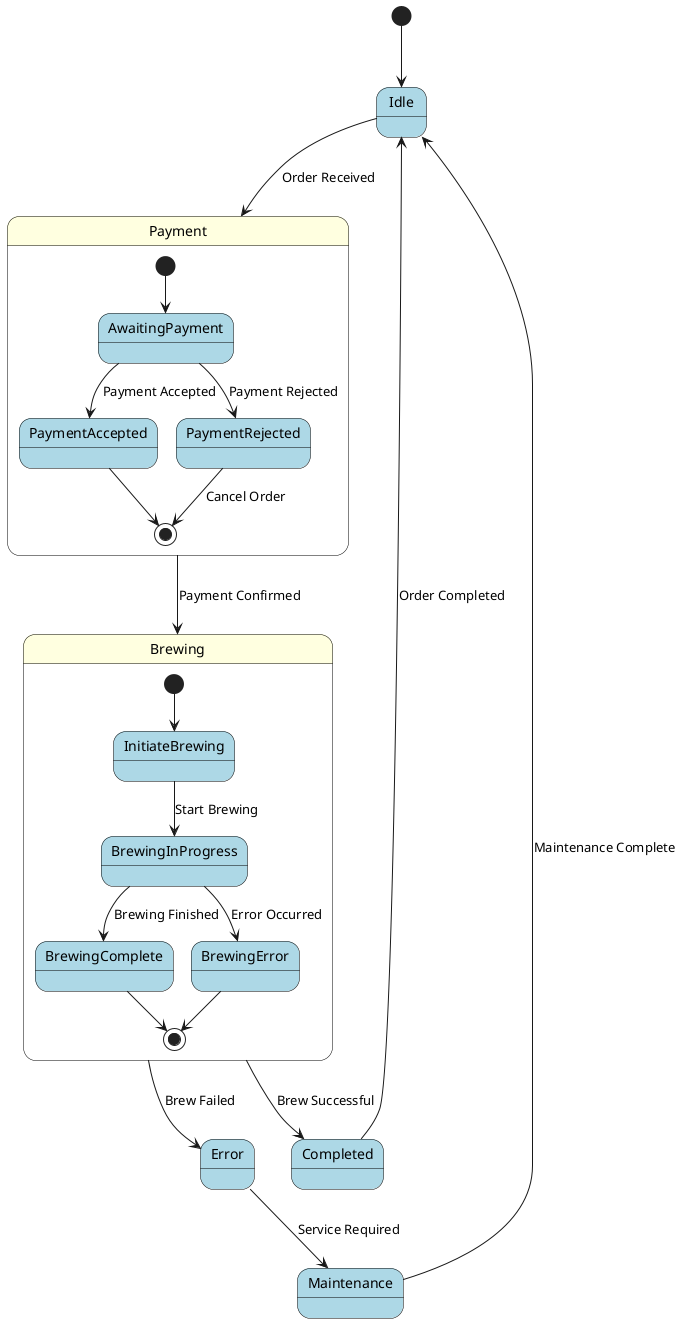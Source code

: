 @startuml
skinparam state {
  BackgroundColor<<Composite>> LightYellow
  BackgroundColor LightBlue
  BorderColor Black
}

[*] --> Idle

Idle --> Payment : Order Received

state Payment <<Composite>> {
  [*] --> AwaitingPayment
  AwaitingPayment --> PaymentAccepted : Payment Accepted
  AwaitingPayment --> PaymentRejected : Payment Rejected
  PaymentRejected --> [*] : Cancel Order
  PaymentAccepted --> [*]
}

Payment --> Brewing : Payment Confirmed

state Brewing <<Composite>> {
  [*] --> InitiateBrewing
  InitiateBrewing --> BrewingInProgress : Start Brewing
  BrewingInProgress --> BrewingComplete : Brewing Finished
  BrewingInProgress --> BrewingError : Error Occurred
  BrewingComplete --> [*]
  BrewingError --> [*]
}

Brewing --> Completed : Brew Successful
Brewing --> Error : Brew Failed

Completed --> Idle : Order Completed

Error --> Maintenance : Service Required
Maintenance --> Idle : Maintenance Complete

@enduml
